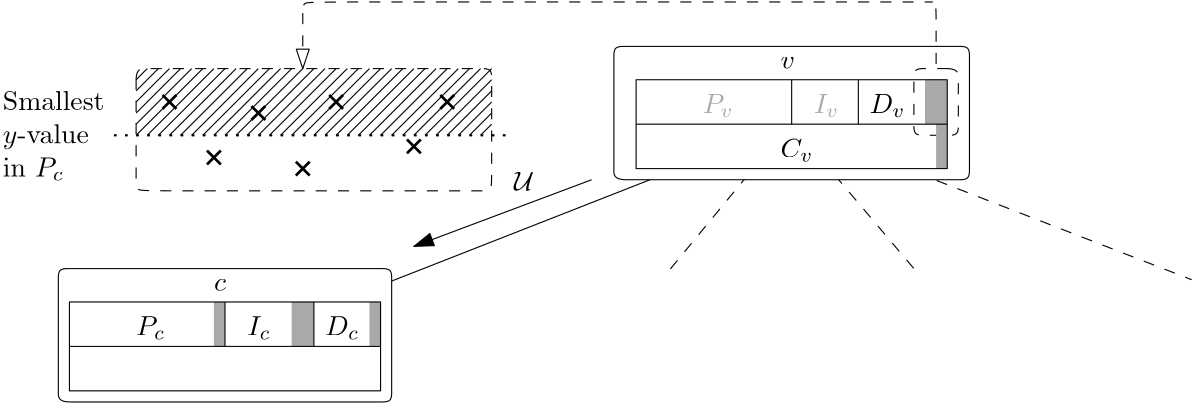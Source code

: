 <?xml version="1.0"?>
<!DOCTYPE ipe SYSTEM "ipe.dtd">
<ipe version="70107" creator="Ipe 7.2.2">
<info created="D:20160503183544" modified="D:20160515172448"/>
<ipestyle name="basic">
<symbol name="arrow/arc(spx)">
<path stroke="sym-stroke" fill="sym-stroke" pen="sym-pen">
0 0 m
-1 0.333 l
-1 -0.333 l
h
</path>
</symbol>
<symbol name="arrow/farc(spx)">
<path stroke="sym-stroke" fill="white" pen="sym-pen">
0 0 m
-1 0.333 l
-1 -0.333 l
h
</path>
</symbol>
<symbol name="arrow/ptarc(spx)">
<path stroke="sym-stroke" fill="sym-stroke" pen="sym-pen">
0 0 m
-1 0.333 l
-0.8 0 l
-1 -0.333 l
h
</path>
</symbol>
<symbol name="arrow/fptarc(spx)">
<path stroke="sym-stroke" fill="white" pen="sym-pen">
0 0 m
-1 0.333 l
-0.8 0 l
-1 -0.333 l
h
</path>
</symbol>
<symbol name="mark/circle(sx)" transformations="translations">
<path fill="sym-stroke">
0.6 0 0 0.6 0 0 e
0.4 0 0 0.4 0 0 e
</path>
</symbol>
<symbol name="mark/disk(sx)" transformations="translations">
<path fill="sym-stroke">
0.6 0 0 0.6 0 0 e
</path>
</symbol>
<symbol name="mark/fdisk(sfx)" transformations="translations">
<group>
<path fill="sym-fill">
0.5 0 0 0.5 0 0 e
</path>
<path fill="sym-stroke" fillrule="eofill">
0.6 0 0 0.6 0 0 e
0.4 0 0 0.4 0 0 e
</path>
</group>
</symbol>
<symbol name="mark/box(sx)" transformations="translations">
<path fill="sym-stroke" fillrule="eofill">
-0.6 -0.6 m
0.6 -0.6 l
0.6 0.6 l
-0.6 0.6 l
h
-0.4 -0.4 m
0.4 -0.4 l
0.4 0.4 l
-0.4 0.4 l
h
</path>
</symbol>
<symbol name="mark/square(sx)" transformations="translations">
<path fill="sym-stroke">
-0.6 -0.6 m
0.6 -0.6 l
0.6 0.6 l
-0.6 0.6 l
h
</path>
</symbol>
<symbol name="mark/fsquare(sfx)" transformations="translations">
<group>
<path fill="sym-fill">
-0.5 -0.5 m
0.5 -0.5 l
0.5 0.5 l
-0.5 0.5 l
h
</path>
<path fill="sym-stroke" fillrule="eofill">
-0.6 -0.6 m
0.6 -0.6 l
0.6 0.6 l
-0.6 0.6 l
h
-0.4 -0.4 m
0.4 -0.4 l
0.4 0.4 l
-0.4 0.4 l
h
</path>
</group>
</symbol>
<symbol name="mark/cross(sx)" transformations="translations">
<group>
<path fill="sym-stroke">
-0.43 -0.57 m
0.57 0.43 l
0.43 0.57 l
-0.57 -0.43 l
h
</path>
<path fill="sym-stroke">
-0.43 0.57 m
0.57 -0.43 l
0.43 -0.57 l
-0.57 0.43 l
h
</path>
</group>
</symbol>
<symbol name="arrow/fnormal(spx)">
<path stroke="sym-stroke" fill="white" pen="sym-pen">
0 0 m
-1 0.333 l
-1 -0.333 l
h
</path>
</symbol>
<symbol name="arrow/pointed(spx)">
<path stroke="sym-stroke" fill="sym-stroke" pen="sym-pen">
0 0 m
-1 0.333 l
-0.8 0 l
-1 -0.333 l
h
</path>
</symbol>
<symbol name="arrow/fpointed(spx)">
<path stroke="sym-stroke" fill="white" pen="sym-pen">
0 0 m
-1 0.333 l
-0.8 0 l
-1 -0.333 l
h
</path>
</symbol>
<symbol name="arrow/linear(spx)">
<path stroke="sym-stroke" pen="sym-pen">
-1 0.333 m
0 0 l
-1 -0.333 l
</path>
</symbol>
<symbol name="arrow/fdouble(spx)">
<path stroke="sym-stroke" fill="white" pen="sym-pen">
0 0 m
-1 0.333 l
-1 -0.333 l
h
-1 0 m
-2 0.333 l
-2 -0.333 l
h
</path>
</symbol>
<symbol name="arrow/double(spx)">
<path stroke="sym-stroke" fill="sym-stroke" pen="sym-pen">
0 0 m
-1 0.333 l
-1 -0.333 l
h
-1 0 m
-2 0.333 l
-2 -0.333 l
h
</path>
</symbol>
<pen name="heavier" value="0.8"/>
<pen name="fat" value="1.2"/>
<pen name="ultrafat" value="2"/>
<symbolsize name="large" value="5"/>
<symbolsize name="small" value="2"/>
<symbolsize name="tiny" value="1.1"/>
<arrowsize name="large" value="10"/>
<arrowsize name="small" value="5"/>
<arrowsize name="tiny" value="3"/>
<color name="red" value="1 0 0"/>
<color name="green" value="0 1 0"/>
<color name="blue" value="0 0 1"/>
<color name="yellow" value="1 1 0"/>
<color name="orange" value="1 0.647 0"/>
<color name="gold" value="1 0.843 0"/>
<color name="purple" value="0.627 0.125 0.941"/>
<color name="gray" value="0.745"/>
<color name="brown" value="0.647 0.165 0.165"/>
<color name="navy" value="0 0 0.502"/>
<color name="pink" value="1 0.753 0.796"/>
<color name="seagreen" value="0.18 0.545 0.341"/>
<color name="turquoise" value="0.251 0.878 0.816"/>
<color name="violet" value="0.933 0.51 0.933"/>
<color name="darkblue" value="0 0 0.545"/>
<color name="darkcyan" value="0 0.545 0.545"/>
<color name="darkgray" value="0.663"/>
<color name="darkgreen" value="0 0.392 0"/>
<color name="darkmagenta" value="0.545 0 0.545"/>
<color name="darkorange" value="1 0.549 0"/>
<color name="darkred" value="0.545 0 0"/>
<color name="lightblue" value="0.678 0.847 0.902"/>
<color name="lightcyan" value="0.878 1 1"/>
<color name="lightgray" value="0.827"/>
<color name="lightgreen" value="0.565 0.933 0.565"/>
<color name="lightyellow" value="1 1 0.878"/>
<dashstyle name="dashed" value="[4] 0"/>
<dashstyle name="dotted" value="[1 3] 0"/>
<dashstyle name="dash dotted" value="[4 2 1 2] 0"/>
<dashstyle name="dash dot dotted" value="[4 2 1 2 1 2] 0"/>
<textsize name="large" value="\large"/>
<textsize name="Large" value="\Large"/>
<textsize name="LARGE" value="\LARGE"/>
<textsize name="huge" value="\huge"/>
<textsize name="Huge" value="\Huge"/>
<textsize name="small" value="\small"/>
<textsize name="footnote" value="\footnotesize"/>
<textsize name="tiny" value="\tiny"/>
<textstyle name="center" begin="\begin{center}" end="\end{center}"/>
<textstyle name="itemize" begin="\begin{itemize}" end="\end{itemize}"/>
<textstyle name="item" begin="\begin{itemize}\item{}" end="\end{itemize}"/>
<gridsize name="4 pts" value="4"/>
<gridsize name="8 pts (~3 mm)" value="8"/>
<gridsize name="16 pts (~6 mm)" value="16"/>
<gridsize name="32 pts (~12 mm)" value="32"/>
<gridsize name="10 pts (~3.5 mm)" value="10"/>
<gridsize name="20 pts (~7 mm)" value="20"/>
<gridsize name="14 pts (~5 mm)" value="14"/>
<gridsize name="28 pts (~10 mm)" value="28"/>
<gridsize name="56 pts (~20 mm)" value="56"/>
<anglesize name="90 deg" value="90"/>
<anglesize name="60 deg" value="60"/>
<anglesize name="45 deg" value="45"/>
<anglesize name="30 deg" value="30"/>
<anglesize name="22.5 deg" value="22.5"/>
<opacity name="10%" value="0.1"/>
<opacity name="30%" value="0.3"/>
<opacity name="50%" value="0.5"/>
<opacity name="75%" value="0.75"/>
<tiling name="falling" angle="-60" step="4" width="1"/>
<tiling name="rising" angle="30" step="4" width="1"/>
</ipestyle>
<page>
<layer name="alpha"/>
<view layers="alpha" active="alpha"/>
<path layer="alpha" matrix="1.04082 0 0 1 4.89796 -96" stroke="black" fill="white">
272 784 m
76 704 l
76 704 l
76 704 l
</path>
<path matrix="0.685294 0.00675238 -0.00629251 0.651406 106.142 175.791" stroke="black" fill="white" dash="dashed">
272 784 m
208 704 l
208 704 l
</path>
<path matrix="0.647059 0 0 0.65 112 178.4" stroke="black" fill="white" dash="dashed">
272 784 m
340 704 l
340 704 l
</path>
<path matrix="0.72 0 0 0.7 92.16 139.2" stroke="black" fill="white" dash="dashed">
272 784 m
472 704 l
472 704 l
</path>
<path matrix="1.06667 0 0 1 -19.2 0" stroke="black" fill="white">
232 668 m
228 668
228 672
228 672
228 712
228 712
228 716
232 716
232 716
344 716
344 716
348 716
348 712
348 712
348 672
348 672
348 668
344 668
344 668
232 668
232 668 c
</path>
<path matrix="1 0 0 1 32 -96" stroke="black">
256 800 m
256 784 l
</path>
<path matrix="1 0 0 1 24 -96" stroke="black">
288 800 m
288 784 l
</path>
<text matrix="1 0 0 1 16 -96" transformations="translations" pos="300 788" stroke="black" type="label" width="12.982" height="6.812" depth="1.49" valign="baseline">$D_v$</text>
<text matrix="1 0 0 1 0 -4" transformations="translations" pos="284 712" stroke="black" type="label" width="5.187" height="4.289" depth="0" valign="baseline">$v$</text>
<text matrix="1 0 0 1 28 -96" transformations="translations" pos="268 788" stroke="darkgray" type="label" width="9.113" height="6.812" depth="1.49" valign="baseline">$I_{v}$</text>
<text matrix="1 0 0 1 24 -100" transformations="translations" pos="232 792" stroke="darkgray" type="label" width="11.13" height="6.812" depth="1.49" valign="baseline">$P_{v}$</text>
<text matrix="1 0 0 1 0 -4" transformations="translations" pos="284 680" stroke="black" type="label" width="11.854" height="6.812" depth="1.49" valign="baseline">$C_{v}$</text>
<path fill="darkgray">
344 704 m
344 688 l
336 688 l
336 704 l
h
</path>
<path stroke="black" dash="dashed">
344 708 m
348 708
348 704
348 704
348 688
348 688
348 684
344 684
344 684
336 684
336 684
332 684
332 688
332 688
332 704
332 704
332 708
336 708
336 708
344 708
344 708 c
</path>
<path matrix="0.5 0 0 1 172 -16" fill="darkgray">
344 704 m
344 688 l
336 688 l
336 704 l
h
</path>
<path matrix="1.16667 0 0 1 -29.333 -96" stroke="black">
224 784 m
320 784 l
</path>
<path matrix="1.16667 0 0 1 26.667 -80" stroke="black">
176 784 m
176 752 l
272 752 l
272 784 l
h
</path>
<path matrix="1 0 0 1 -204 -80" stroke="black" fill="white">
232 668 m
228 668
228 672
228 672
228 712
228 712
228 716
232 716
232 716
344 716
344 716
348 716
348 712
348 712
348 672
348 672
348 668
344 668
344 668
232 668
232 668 c
</path>
<text matrix="1 0 0 1 -180 -180" transformations="translations" pos="232 792" stroke="black" type="label" width="10.455" height="6.812" depth="1.49" valign="baseline">$P_c$</text>
<text matrix="1 0 0 1 -180 -176" transformations="translations" pos="300 788" stroke="black" type="label" width="12.307" height="6.812" depth="1.49" valign="baseline">$D_{c}$</text>
<path fill="darkgray">
140 624 m
140 608 l
136 608 l
136 624 l
h
</path>
<path fill="darkgray">
116 624 m
116 608 l
108 608 l
108 624 l
h
</path>
<path matrix="0.5 0 0 1 42 0" fill="darkgray">
84 624 m
84 608 l
76 608 l
76 624 l
h
</path>
<text matrix="1 0 0 1 -204 -84" transformations="translations" pos="284 712" stroke="black" type="label" width="4.311" height="4.289" depth="0" valign="baseline">$c$</text>
<path matrix="1 0 0 1 -172 -176" stroke="black">
256 800 m
256 784 l
</path>
<path matrix="1 0 0 1 -172 -176" stroke="black">
288 800 m
288 784 l
</path>
<text matrix="1 0 0 1 -176 -176" transformations="translations" pos="268 788" stroke="black" type="label" width="8.438" height="6.812" depth="1.49" valign="baseline">$I_{c}$</text>
<path stroke="black" fill="white" dash="dashed">
52 704 m
52 708
56 708
56 708
176 708
176 708
180 708
180 704
180 704
180 668
180 664
176 664
176 664
56 664
52 664
52 668
52 668
52 704
52 704
52 704
52 704 c
</path>
<use name="mark/cross(sx)" pos="64 696" size="large" stroke="black"/>
<use name="mark/cross(sx)" pos="80 676" size="large" stroke="black"/>
<use matrix="1 0 0 1 0 -4" name="mark/cross(sx)" pos="96 696" size="large" stroke="black"/>
<use name="mark/cross(sx)" pos="112 672" size="large" stroke="black"/>
<use matrix="1 0 0 1 0 -4" name="mark/cross(sx)" pos="152 684" size="large" stroke="black"/>
<use name="mark/cross(sx)" pos="164 696" size="large" stroke="black"/>
<use name="mark/cross(sx)" pos="124 696" size="large" stroke="black"/>
<path matrix="0.982759 0 0 1 1.93103 0" stroke="black" dash="dashed" rarrow="farc/normal">
112 708 m
112 724
112 732
112 728
112 732
116 732
340 732
344 732
340 732
344 732
344 728
344 708
344 708 c
</path>
<path matrix="1.16667 0 0 1 -177.333 -160" stroke="black">
176 784 m
176 752 l
272 752 l
272 784 l
h
</path>
<path matrix="1.16667 0 0 1 -233.333 -176" stroke="black">
224 784 m
320 784 l
</path>
<path stroke="black" dash="dotted" pen="heavier">
44 684 m
188 684 l
188 684 l
</path>
<text matrix="0.642857 0 0 1 -6.28571 36" transformations="translations" pos="16 664" stroke="black" type="minipage" width="56" height="18.643" depth="13.68" valign="top">Smallest\\
$y$-value\\
in $P_c$
</text>
<path stroke="black">
52 704 m
56 708 l
56 708 l
</path>
<path stroke="black">
52 700 m
60 708 l
60 708 l
</path>
<path stroke="black">
52 696 m
64 708 l
64 708 l
</path>
<path stroke="black">
52 692 m
68 708 l
68 708 l
</path>
<path stroke="black">
52 688 m
72 708 l
72 708 l
</path>
<path stroke="black">
52 684 m
76 708 l
76 708 l
</path>
<path stroke="black">
56 684 m
80 708 l
80 708 l
</path>
<path stroke="black">
60 684 m
84 708 l
84 708 l
</path>
<path stroke="black">
64 684 m
88 708 l
88 708 l
</path>
<path stroke="black">
68 684 m
92 708 l
92 708 l
</path>
<path matrix="1 0 0 1 20 0" stroke="black">
52 684 m
76 708 l
76 708 l
</path>
<path matrix="1 0 0 1 20 0" stroke="black">
56 684 m
80 708 l
80 708 l
</path>
<path matrix="1 0 0 1 20 0" stroke="black">
60 684 m
84 708 l
84 708 l
</path>
<path matrix="1 0 0 1 20 0" stroke="black">
64 684 m
88 708 l
88 708 l
</path>
<path matrix="1 0 0 1 20 0" stroke="black">
68 684 m
92 708 l
92 708 l
</path>
<path matrix="1 0 0 1 40 0" stroke="black">
52 684 m
76 708 l
76 708 l
</path>
<path matrix="1 0 0 1 40 0" stroke="black">
56 684 m
80 708 l
80 708 l
</path>
<path matrix="1 0 0 1 40 0" stroke="black">
60 684 m
84 708 l
84 708 l
</path>
<path matrix="1 0 0 1 40 0" stroke="black">
64 684 m
88 708 l
88 708 l
</path>
<path matrix="1 0 0 1 40 0" stroke="black">
68 684 m
92 708 l
92 708 l
</path>
<path matrix="1 0 0 1 60 0" stroke="black">
52 684 m
76 708 l
76 708 l
</path>
<path matrix="1 0 0 1 60 0" stroke="black">
56 684 m
80 708 l
80 708 l
</path>
<path matrix="1 0 0 1 60 0" stroke="black">
60 684 m
84 708 l
84 708 l
</path>
<path matrix="1 0 0 1 60 0" stroke="black">
64 684 m
88 708 l
88 708 l
</path>
<path matrix="1 0 0 1 60 0" stroke="black">
68 684 m
92 708 l
92 708 l
</path>
<path matrix="1 0 0 1 80 0" stroke="black">
52 684 m
76 708 l
76 708 l
</path>
<path matrix="1 0 0 1 80 0" stroke="black">
56 684 m
80 708 l
80 708 l
</path>
<path matrix="1 0 0 1 80 0" stroke="black">
60 684 m
84 708 l
84 708 l
</path>
<path matrix="1 0 0 1 80 0" stroke="black">
64 684 m
88 708 l
88 708 l
</path>
<path matrix="1 0 0 1 80 0" stroke="black">
68 684 m
92 708 l
92 708 l
</path>
<path matrix="1 0 0 1 100 0" stroke="black">
52 684 m
76 708 l
76 708 l
</path>
<path matrix="1 0 0 1 100 0" stroke="black">
56 684 m
80 708 l
80 708 l
</path>
<path stroke="black">
160 684 m
180 704 l
180 704 l
</path>
<path stroke="black">
164 684 m
180 700 l
180 700 l
</path>
<path stroke="black">
168 684 m
180 696 l
180 696 l
</path>
<path stroke="black">
172 684 m
180 692 l
180 692 l
</path>
<path stroke="black">
176 684 m
180 688 l
180 688 l
</path>
<path stroke="black" cap="1">
180 684 m
180 684 l
</path>
<text matrix="1 0 0 1 -4 -24" transformations="translations" pos="192 688" stroke="black" type="label" width="7.224" height="6.808" depth="0" valign="baseline">$\mathcal{U}$</text>
<path stroke="black" rarrow="normal/normal">
152 644 m
216 668 l
216 668 l
</path>
</page>
</ipe>
